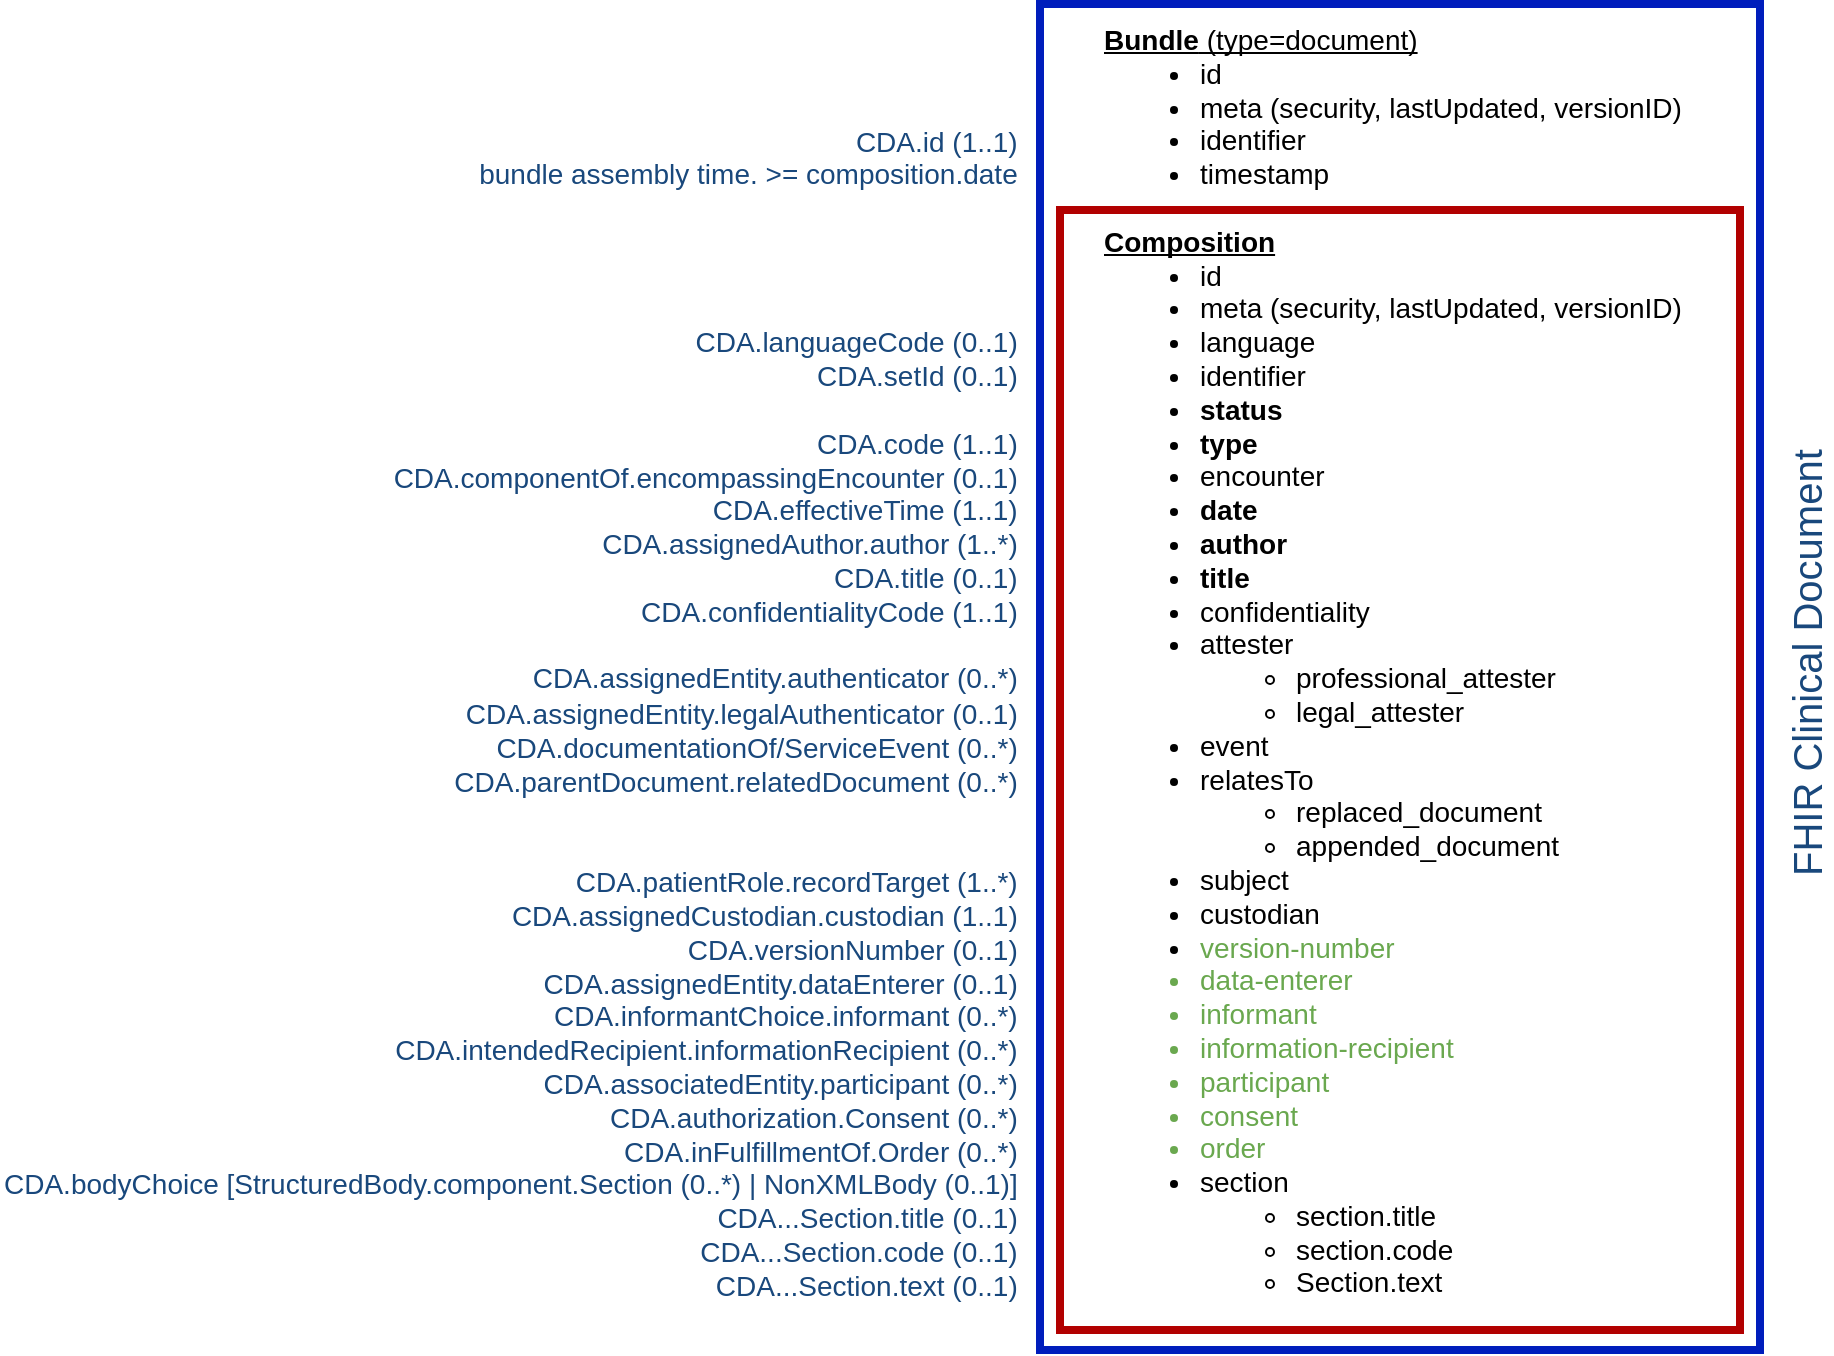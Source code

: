 <mxfile version="24.4.8" type="device" pages="3">
  <diagram name="mappingFigure" id="RJGUUOGCg1_CW01zeDxg">
    <mxGraphModel dx="1210" dy="712" grid="1" gridSize="10" guides="1" tooltips="1" connect="1" arrows="1" fold="1" page="1" pageScale="1" pageWidth="1700" pageHeight="1100" math="0" shadow="0">
      <root>
        <mxCell id="0" />
        <mxCell id="1" parent="0" />
        <mxCell id="bgnvrLKmnZTO1jpBGcNv-3" value="&lt;p style=&quot;line-height: 100%;&quot;&gt;&lt;b style=&quot;font-weight:normal;&quot; id=&quot;docs-internal-guid-0b4832f5-7fff-8997-1123-0fc188532ddd&quot;&gt;&lt;/b&gt;&lt;/p&gt;&lt;p dir=&quot;ltr&quot; style=&quot;line-height: 120%; text-align: right; margin-top: 0pt; margin-bottom: 0pt; font-size: 14px;&quot;&gt;&lt;span style=&quot;background-color: transparent; color: rgb(25, 72, 124);&quot;&gt;&lt;br&gt;&lt;/span&gt;&lt;/p&gt;&lt;p dir=&quot;ltr&quot; style=&quot;line-height: 120%; text-align: right; margin-top: 0pt; margin-bottom: 0pt; font-size: 14px;&quot;&gt;&lt;span style=&quot;background-color: transparent; color: rgb(25, 72, 124);&quot;&gt;&lt;br&gt;&lt;/span&gt;&lt;/p&gt;&lt;p dir=&quot;ltr&quot; style=&quot;line-height: 120%; text-align: right; margin-top: 0pt; margin-bottom: 0pt; font-size: 14px;&quot;&gt;&lt;span style=&quot;background-color: transparent; color: rgb(25, 72, 124);&quot;&gt;CDA.id (1..1)&lt;/span&gt;&lt;br&gt;&lt;/p&gt;&lt;p dir=&quot;ltr&quot; style=&quot;line-height: 120%; text-align: right; margin-top: 0pt; margin-bottom: 0pt; font-size: 14px;&quot;&gt;&lt;b style=&quot;font-weight:normal;&quot; id=&quot;docs-internal-guid-0b4832f5-7fff-8997-1123-0fc188532ddd&quot;&gt;&lt;span style=&quot;color: rgb(25, 72, 124); background-color: transparent; font-weight: 400; font-style: normal; font-variant: normal; text-decoration: none; vertical-align: baseline;&quot;&gt;&lt;font face=&quot;Helvetica&quot; style=&quot;font-size: 14px;&quot;&gt;&lt;font style=&quot;font-size: 14px;&quot;&gt;bundle assembly time. &amp;gt;= &lt;/font&gt;&lt;font style=&quot;font-size: 14px;&quot;&gt;composition&lt;/font&gt;&lt;font style=&quot;font-size: 14px;&quot;&gt;.date&lt;/font&gt;&lt;/font&gt;&lt;/span&gt;&lt;/b&gt;&lt;/p&gt;&lt;p dir=&quot;ltr&quot; style=&quot;line-height: 120%; text-align: right; margin-top: 0pt; margin-bottom: 0pt; font-size: 14px;&quot;&gt;&lt;font style=&quot;background-color: transparent; color: rgb(25, 72, 124);&quot;&gt;&lt;br&gt;&lt;/font&gt;&lt;/p&gt;&lt;p dir=&quot;ltr&quot; style=&quot;line-height: 120%; text-align: right; margin-top: 0pt; margin-bottom: 0pt; font-size: 14px;&quot;&gt;&lt;font style=&quot;background-color: transparent; color: rgb(25, 72, 124);&quot;&gt;&lt;br&gt;&lt;/font&gt;&lt;/p&gt;&lt;p dir=&quot;ltr&quot; style=&quot;line-height: 120%; text-align: right; margin-top: 0pt; margin-bottom: 0pt; font-size: 14px;&quot;&gt;&lt;font style=&quot;background-color: transparent; color: rgb(25, 72, 124);&quot;&gt;&lt;br&gt;&lt;/font&gt;&lt;/p&gt;&lt;p dir=&quot;ltr&quot; style=&quot;line-height: 120%; text-align: right; margin-top: 0pt; margin-bottom: 0pt; font-size: 14px;&quot;&gt;&lt;font style=&quot;background-color: transparent; color: rgb(25, 72, 124);&quot;&gt;&lt;br&gt;&lt;/font&gt;&lt;/p&gt;&lt;p dir=&quot;ltr&quot; style=&quot;line-height: 120%; text-align: right; margin-top: 0pt; margin-bottom: 0pt; font-size: 14px;&quot;&gt;&lt;font style=&quot;background-color: transparent; color: rgb(25, 72, 124);&quot;&gt;CDA.&lt;/font&gt;&lt;font style=&quot;background-color: transparent; color: rgb(25, 72, 124);&quot;&gt;languageCode (0..1&lt;/font&gt;&lt;font style=&quot;background-color: transparent; color: rgb(25, 72, 124);&quot;&gt;)&lt;/font&gt;&lt;/p&gt;&lt;b style=&quot;font-weight: normal; font-size: 14px;&quot; id=&quot;docs-internal-guid-0b4832f5-7fff-8997-1123-0fc188532ddd&quot;&gt;&lt;font style=&quot;font-size: 14px;&quot;&gt;&lt;p dir=&quot;ltr&quot; style=&quot;font-size: 14px; line-height: 120%; text-align: right; margin-top: 0pt; margin-bottom: 0pt;&quot;&gt;&lt;span style=&quot;color: rgb(25, 72, 124); background-color: transparent; font-weight: 400; font-style: normal; font-variant: normal; text-decoration: none; vertical-align: baseline;&quot;&gt;&lt;font face=&quot;Helvetica&quot;&gt;CDA.setId (0..1)&lt;/font&gt;&lt;/span&gt;&lt;/p&gt;&lt;p dir=&quot;ltr&quot; style=&quot;font-size: 14px; line-height: 120%; text-align: right; margin-top: 0pt; margin-bottom: 0pt;&quot;&gt;&lt;span style=&quot;background-color: transparent; color: rgb(25, 72, 124);&quot;&gt;&lt;br&gt;&lt;/span&gt;&lt;/p&gt;&lt;p dir=&quot;ltr&quot; style=&quot;font-size: 14px; line-height: 120%; text-align: right; margin-top: 0pt; margin-bottom: 0pt;&quot;&gt;&lt;span style=&quot;background-color: transparent; color: rgb(25, 72, 124);&quot;&gt;CDA.code (1..1)&lt;/span&gt;&lt;/p&gt;&lt;p dir=&quot;ltr&quot; style=&quot;font-size: 14px; line-height: 120%; text-align: right; margin-top: 0pt; margin-bottom: 0pt;&quot;&gt;&lt;span style=&quot;color: rgb(25, 72, 124); background-color: transparent; font-weight: 400; font-style: normal; font-variant: normal; text-decoration: none; vertical-align: baseline;&quot;&gt;CDA.componentOf.encompassingEncounter (0..1)&lt;/span&gt;&lt;/p&gt;&lt;p dir=&quot;ltr&quot; style=&quot;font-size: 14px; line-height: 120%; text-align: right; margin-top: 0pt; margin-bottom: 0pt;&quot;&gt;&lt;span style=&quot;color: rgb(25, 72, 124); background-color: transparent; font-weight: 400; font-style: normal; font-variant: normal; text-decoration: none; vertical-align: baseline;&quot;&gt;CDA.effectiveTime (1..1)&lt;/span&gt;&lt;/p&gt;&lt;p dir=&quot;ltr&quot; style=&quot;font-size: 14px; line-height: 120%; text-align: right; margin-top: 0pt; margin-bottom: 0pt;&quot;&gt;&lt;span style=&quot;color: rgb(25, 72, 124); background-color: transparent; font-weight: 400; font-style: normal; font-variant: normal; text-decoration: none; vertical-align: baseline;&quot;&gt;&lt;font face=&quot;Helvetica&quot;&gt;CDA.assignedAuthor.author (1..*)&lt;/font&gt;&lt;/span&gt;&lt;/p&gt;&lt;p dir=&quot;ltr&quot; style=&quot;font-size: 14px; line-height: 120%; text-align: right; margin-top: 0pt; margin-bottom: 0pt;&quot;&gt;&lt;span style=&quot;color: rgb(25, 72, 124); background-color: transparent; font-weight: 400; font-style: normal; font-variant: normal; text-decoration: none; vertical-align: baseline;&quot;&gt;CDA.title (0..1)&lt;/span&gt;&lt;/p&gt;&lt;p dir=&quot;ltr&quot; style=&quot;font-size: 14px; line-height: 120%; text-align: right; margin-top: 0pt; margin-bottom: 0pt;&quot;&gt;&lt;span style=&quot;color: rgb(25, 72, 124); background-color: transparent; font-weight: 400; font-style: normal; font-variant: normal; text-decoration: none; vertical-align: baseline;&quot;&gt;&lt;font face=&quot;Helvetica&quot;&gt;CDA.confidentialityCode (1..1)&lt;/font&gt;&lt;/span&gt;&lt;/p&gt;&lt;p dir=&quot;ltr&quot; style=&quot;font-size: 14px; line-height: 120%; text-align: right; margin-top: 0pt; margin-bottom: 0pt;&quot;&gt;&lt;span style=&quot;color: rgb(25, 72, 124); background-color: transparent; font-weight: 400; font-style: normal; font-variant: normal; text-decoration: none; vertical-align: baseline;&quot;&gt;&lt;span style=&quot;background-color: transparent;&quot;&gt;&lt;br&gt;&lt;/span&gt;&lt;/span&gt;&lt;/p&gt;&lt;p dir=&quot;ltr&quot; style=&quot;font-size: 14px; line-height: 120%; text-align: right; margin-top: 0pt; margin-bottom: 0pt;&quot;&gt;&lt;span style=&quot;color: rgb(25, 72, 124); background-color: transparent; font-weight: 400; font-style: normal; font-variant: normal; text-decoration: none; vertical-align: baseline;&quot;&gt;&lt;span style=&quot;background-color: transparent;&quot;&gt;CDA.assignedEntity.authenticator (0..*)&lt;/span&gt;&lt;font face=&quot;G7IsgrN7ehW2GBwuY225&quot;&gt;&lt;br&gt;&lt;/font&gt;&lt;/span&gt;&lt;/p&gt;&lt;p dir=&quot;ltr&quot; style=&quot;font-size: 14px; line-height: 120%; text-align: right; margin-top: 0pt; margin-bottom: 0pt;&quot;&gt;&lt;span style=&quot;color: rgb(25, 72, 124); background-color: transparent; font-weight: 400; font-style: normal; font-variant: normal; text-decoration: none; vertical-align: baseline;&quot;&gt;&lt;font face=&quot;Helvetica&quot;&gt;CDA.assignedEntity.legalAuthenticator (0..1)&lt;/font&gt;&lt;/span&gt;&lt;/p&gt;&lt;p dir=&quot;ltr&quot; style=&quot;font-size: 14px; line-height: 120%; text-align: right; margin-top: 0pt; margin-bottom: 0pt;&quot;&gt;&lt;span style=&quot;color: rgb(25, 72, 124); background-color: transparent; font-weight: 400; font-style: normal; font-variant: normal; text-decoration: none; vertical-align: baseline;&quot;&gt;&lt;font face=&quot;Helvetica&quot;&gt;CDA.documentationOf/ServiceEvent (0..*)&lt;/font&gt;&lt;/span&gt;&lt;span style=&quot;color: rgb(25, 72, 124); background-color: transparent; font-weight: 400; font-style: normal; font-variant: normal; text-decoration: none; vertical-align: baseline;&quot;&gt;&lt;font face=&quot;Helvetica&quot;&gt;&lt;br&gt;&lt;/font&gt;&lt;/span&gt;&lt;/p&gt;&lt;p dir=&quot;ltr&quot; style=&quot;font-size: 14px; line-height: 120%; text-align: right; margin-top: 0pt; margin-bottom: 0pt;&quot;&gt;&lt;span style=&quot;color: rgb(25, 72, 124); background-color: transparent; font-weight: 400; font-style: normal; font-variant: normal; text-decoration: none; vertical-align: baseline;&quot;&gt;&lt;font face=&quot;Helvetica&quot;&gt;CDA.parentDocument.relatedDocument (0..*)&lt;/font&gt;&lt;/span&gt;&lt;/p&gt;&lt;p dir=&quot;ltr&quot; style=&quot;font-size: 14px; line-height: 120%; text-align: right; margin-top: 0pt; margin-bottom: 0pt;&quot;&gt;&lt;span style=&quot;background-color: transparent; color: rgb(25, 72, 124);&quot;&gt;&lt;br&gt;&lt;/span&gt;&lt;/p&gt;&lt;p dir=&quot;ltr&quot; style=&quot;font-size: 14px; line-height: 120%; text-align: right; margin-top: 0pt; margin-bottom: 0pt;&quot;&gt;&lt;br&gt;&lt;/p&gt;&lt;p dir=&quot;ltr&quot; style=&quot;font-size: 14px; line-height: 120%; text-align: right; margin-top: 0pt; margin-bottom: 0pt;&quot;&gt;&lt;span style=&quot;background-color: transparent; color: rgb(25, 72, 124);&quot;&gt;CDA.patientRole.recordTarget (1..*)&lt;/span&gt;&lt;/p&gt;&lt;p dir=&quot;ltr&quot; style=&quot;font-size: 14px; line-height: 120%; text-align: right; margin-top: 0pt; margin-bottom: 0pt;&quot;&gt;&lt;span style=&quot;color: rgb(25, 72, 124); background-color: transparent; font-weight: 400; font-style: normal; font-variant: normal; text-decoration: none; vertical-align: baseline;&quot;&gt;&lt;font face=&quot;Helvetica&quot;&gt;CDA.assignedCustodian.custodian (1..1)&lt;/font&gt;&lt;/span&gt;&lt;/p&gt;&lt;p dir=&quot;ltr&quot; style=&quot;font-size: 14px; line-height: 120%; text-align: right; margin-top: 0pt; margin-bottom: 0pt;&quot;&gt;&lt;span style=&quot;color: rgb(25, 72, 124); background-color: transparent; font-weight: 400; font-style: normal; font-variant: normal; text-decoration: none; vertical-align: baseline;&quot;&gt;&lt;font face=&quot;Helvetica&quot;&gt;CDA.versionNumber (0..1)&lt;/font&gt;&lt;/span&gt;&lt;/p&gt;&lt;p dir=&quot;ltr&quot; style=&quot;font-size: 14px; line-height: 120%; text-align: right; margin-top: 0pt; margin-bottom: 0pt;&quot;&gt;&lt;span style=&quot;color: rgb(25, 72, 124); background-color: transparent; font-weight: 400; font-style: normal; font-variant: normal; text-decoration: none; vertical-align: baseline;&quot;&gt;&lt;font face=&quot;Helvetica&quot;&gt;CDA.assignedEntity.dataEnterer (0..1)&lt;/font&gt;&lt;/span&gt;&lt;/p&gt;&lt;p dir=&quot;ltr&quot; style=&quot;font-size: 14px; line-height: 120%; text-align: right; margin-top: 0pt; margin-bottom: 0pt;&quot;&gt;&lt;span style=&quot;color: rgb(25, 72, 124); background-color: transparent; font-weight: 400; font-style: normal; font-variant: normal; text-decoration: none; vertical-align: baseline;&quot;&gt;&lt;font face=&quot;Helvetica&quot;&gt;CDA.informantChoice.informant (0..*)&lt;/font&gt;&lt;/span&gt;&lt;/p&gt;&lt;p dir=&quot;ltr&quot; style=&quot;font-size: 14px; line-height: 120%; text-align: right; margin-top: 0pt; margin-bottom: 0pt;&quot;&gt;&lt;span style=&quot;color: rgb(25, 72, 124); background-color: transparent; font-weight: 400; font-style: normal; font-variant: normal; text-decoration: none; vertical-align: baseline;&quot;&gt;&lt;font face=&quot;Helvetica&quot;&gt;CDA.intendedRecipient.informationRecipient (0..*)&lt;/font&gt;&lt;/span&gt;&lt;/p&gt;&lt;p dir=&quot;ltr&quot; style=&quot;font-size: 14px; line-height: 120%; text-align: right; margin-top: 0pt; margin-bottom: 0pt;&quot;&gt;&lt;span style=&quot;color: rgb(25, 72, 124); background-color: transparent; font-weight: 400; font-style: normal; font-variant: normal; text-decoration: none; vertical-align: baseline;&quot;&gt;&lt;font face=&quot;Helvetica&quot;&gt;CDA&lt;/font&gt;.&lt;font face=&quot;Helvetica&quot;&gt;associatedEntity&lt;/font&gt;.participant (0..*)&lt;/span&gt;&lt;/p&gt;&lt;p dir=&quot;ltr&quot; style=&quot;font-size: 14px; line-height: 120%; text-align: right; margin-top: 0pt; margin-bottom: 0pt;&quot;&gt;&lt;span style=&quot;color: rgb(25, 72, 124); background-color: transparent; font-weight: 400; font-style: normal; font-variant: normal; text-decoration: none; vertical-align: baseline;&quot;&gt;CDA.authorization.Consent (0..*)&lt;/span&gt;&lt;/p&gt;&lt;p dir=&quot;ltr&quot; style=&quot;font-size: 14px; line-height: 120%; text-align: right; margin-top: 0pt; margin-bottom: 0pt;&quot;&gt;&lt;span style=&quot;color: rgb(25, 72, 124); background-color: transparent; font-weight: 400; font-style: normal; font-variant: normal; text-decoration: none; vertical-align: baseline;&quot;&gt;&lt;font face=&quot;Helvetica&quot;&gt;CDA.inFulfillmentOf.Order (0..*)&lt;/font&gt;&lt;/span&gt;&lt;/p&gt;&lt;p dir=&quot;ltr&quot; style=&quot;font-size: 14px; line-height: 120%; text-align: right; margin-top: 0pt; margin-bottom: 0pt;&quot;&gt;&lt;span style=&quot;color: rgb(25, 72, 124); background-color: transparent; font-weight: 400; font-style: normal; font-variant: normal; text-decoration: none; vertical-align: baseline;&quot;&gt;&lt;font face=&quot;Helvetica&quot;&gt;CDA.bodyChoice [StructuredBody.component.Section (0..*) |&amp;nbsp;&lt;/font&gt;&lt;/span&gt;&lt;span style=&quot;background-color: transparent; color: rgb(25, 72, 124);&quot;&gt;NonXMLBody (0..1)]&lt;/span&gt;&lt;/p&gt;&lt;p dir=&quot;ltr&quot; style=&quot;font-size: 14px; line-height: 120%; text-align: right; margin-top: 0pt; margin-bottom: 0pt;&quot;&gt;&lt;span style=&quot;color: rgb(25, 72, 124); background-color: transparent; font-weight: 400; font-style: normal; font-variant: normal; text-decoration: none; vertical-align: baseline;&quot;&gt;&lt;font face=&quot;Helvetica&quot;&gt;CDA...Section.title (0..1)&lt;/font&gt;&lt;/span&gt;&lt;/p&gt;&lt;p dir=&quot;ltr&quot; style=&quot;font-size: 14px; line-height: 120%; text-align: right; margin-top: 0pt; margin-bottom: 0pt;&quot;&gt;&lt;span style=&quot;color: rgb(25, 72, 124); background-color: transparent; font-weight: 400; font-style: normal; font-variant: normal; text-decoration: none; vertical-align: baseline;&quot;&gt;&lt;font face=&quot;Helvetica&quot;&gt;CDA...Section.code (0..1)&lt;/font&gt;&lt;/span&gt;&lt;/p&gt;&lt;p dir=&quot;ltr&quot; style=&quot;font-size: 14px; line-height: 120%; text-align: right; margin-top: 0pt; margin-bottom: 0pt;&quot;&gt;&lt;span style=&quot;color: rgb(25, 72, 124); background-color: transparent; font-weight: 400; font-style: normal; font-variant: normal; text-decoration: none; vertical-align: baseline;&quot;&gt;&lt;font face=&quot;Helvetica&quot;&gt;CDA...Section.text (0..1)&lt;/font&gt;&lt;/span&gt;&lt;/p&gt;&lt;/font&gt;&lt;/b&gt;&lt;p&gt;&lt;/p&gt;" style="text;whiteSpace=wrap;html=1;" parent="1" vertex="1">
          <mxGeometry x="240" y="275" width="514" height="663" as="geometry" />
        </mxCell>
        <mxCell id="bgnvrLKmnZTO1jpBGcNv-4" value="&lt;b style=&quot;font-weight: normal; font-size: 20px;&quot; id=&quot;docs-internal-guid-fc3fad12-7fff-ddbc-ae6c-00addda182f8&quot;&gt;&lt;p dir=&quot;ltr&quot; style=&quot;line-height: 1.2; margin-top: 0pt; margin-bottom: 0pt;&quot;&gt;&lt;span style=&quot;font-family: Arial, sans-serif; color: rgb(25, 72, 124); background-color: transparent; font-weight: 400; font-style: normal; font-variant: normal; text-decoration: none; vertical-align: baseline;&quot;&gt;&lt;font style=&quot;font-size: 20px;&quot;&gt;FHIR Clinical Document&lt;/font&gt;&lt;/span&gt;&lt;/p&gt;&lt;/b&gt;" style="text;whiteSpace=wrap;html=1;rotation=-90;" parent="1" vertex="1">
          <mxGeometry x="1020" y="570" width="240" height="30" as="geometry" />
        </mxCell>
        <mxCell id="bgnvrLKmnZTO1jpBGcNv-7" value="&lt;b style=&quot;font-weight: normal; font-size: 14px;&quot; id=&quot;docs-internal-guid-992e8ade-7fff-1508-77d5-8346d76d3da1&quot;&gt;&lt;font style=&quot;font-size: 14px;&quot; face=&quot;Helvetica&quot;&gt;&lt;p dir=&quot;ltr&quot; style=&quot;line-height: 120%; margin-top: 0pt; margin-bottom: 0pt;&quot;&gt;&lt;span style=&quot;color: rgb(0, 0, 0); background-color: transparent; font-weight: 700; font-style: normal; font-variant: normal; text-decoration: underline; text-decoration-skip-ink: none; vertical-align: baseline;&quot;&gt;Bundle&lt;/span&gt;&lt;span style=&quot;color: rgb(0, 0, 0); background-color: transparent; font-weight: 400; font-style: normal; font-variant: normal; text-decoration: underline; text-decoration-skip-ink: none; vertical-align: baseline;&quot;&gt; (type=document)&lt;/span&gt;&lt;/p&gt;&lt;ul style=&quot;margin-top: 0px; margin-bottom: 0px; padding-inline-start: 48px; line-height: 120%;&quot;&gt;&lt;li dir=&quot;ltr&quot; style=&quot;list-style-type: disc; color: rgb(0, 0, 0); background-color: transparent; font-weight: 400; font-style: normal; font-variant: normal; text-decoration: none; vertical-align: baseline;&quot; aria-level=&quot;1&quot;&gt;&lt;p dir=&quot;ltr&quot; style=&quot;line-height: 120%; margin-top: 0pt; margin-bottom: 0pt;&quot; role=&quot;presentation&quot;&gt;&lt;span style=&quot;color: rgb(0, 0, 0); background-color: transparent; font-weight: 400; font-style: normal; font-variant: normal; text-decoration: none; vertical-align: baseline;&quot;&gt;id&lt;/span&gt;&lt;/p&gt;&lt;/li&gt;&lt;li dir=&quot;ltr&quot; style=&quot;list-style-type: disc; color: rgb(0, 0, 0); background-color: transparent; font-weight: 400; font-style: normal; font-variant: normal; text-decoration: none; vertical-align: baseline;&quot; aria-level=&quot;1&quot;&gt;&lt;p dir=&quot;ltr&quot; style=&quot;line-height: 120%; margin-top: 0pt; margin-bottom: 0pt;&quot; role=&quot;presentation&quot;&gt;&lt;span style=&quot;color: rgb(0, 0, 0); background-color: transparent; font-weight: 400; font-style: normal; font-variant: normal; text-decoration: none; vertical-align: baseline;&quot;&gt;meta (security, lastUpdated, versionID)&lt;/span&gt;&lt;/p&gt;&lt;/li&gt;&lt;li dir=&quot;ltr&quot; style=&quot;list-style-type: disc; color: rgb(0, 0, 0); background-color: transparent; font-weight: 400; font-style: normal; font-variant: normal; text-decoration: none; vertical-align: baseline;&quot; aria-level=&quot;1&quot;&gt;&lt;p dir=&quot;ltr&quot; style=&quot;line-height: 120%; margin-top: 0pt; margin-bottom: 0pt;&quot; role=&quot;presentation&quot;&gt;&lt;span style=&quot;color: rgb(0, 0, 0); background-color: transparent; font-weight: 400; font-style: normal; font-variant: normal; text-decoration: none; vertical-align: baseline;&quot;&gt;identifier&lt;/span&gt;&lt;/p&gt;&lt;/li&gt;&lt;li dir=&quot;ltr&quot; style=&quot;list-style-type: disc; color: rgb(0, 0, 0); background-color: transparent; font-weight: 400; font-style: normal; font-variant: normal; text-decoration: none; vertical-align: baseline;&quot; aria-level=&quot;1&quot;&gt;&lt;p dir=&quot;ltr&quot; style=&quot;line-height: 120%; margin-top: 0pt; margin-bottom: 0pt;&quot; role=&quot;presentation&quot;&gt;&lt;span style=&quot;color: rgb(0, 0, 0); background-color: transparent; font-weight: 400; font-style: normal; font-variant: normal; text-decoration: none; vertical-align: baseline;&quot;&gt;timestamp&lt;/span&gt;&lt;/p&gt;&lt;/li&gt;&lt;/ul&gt;&lt;br&gt;&lt;p dir=&quot;ltr&quot; style=&quot;line-height: 120%; margin-top: 0pt; margin-bottom: 0pt;&quot;&gt;&lt;span style=&quot;color: rgb(0, 0, 0); background-color: transparent; font-weight: 700; font-style: normal; font-variant: normal; text-decoration: underline; text-decoration-skip-ink: none; vertical-align: baseline;&quot;&gt;Composition&lt;/span&gt;&lt;/p&gt;&lt;ul style=&quot;margin-top: 0px; margin-bottom: 0px; padding-inline-start: 48px; line-height: 120%;&quot;&gt;&lt;li dir=&quot;ltr&quot; style=&quot;list-style-type: disc; color: rgb(0, 0, 0); background-color: transparent; font-weight: 400; font-style: normal; font-variant: normal; text-decoration: none; vertical-align: baseline;&quot; aria-level=&quot;1&quot;&gt;&lt;p dir=&quot;ltr&quot; style=&quot;line-height: 120%; margin-top: 0pt; margin-bottom: 0pt;&quot; role=&quot;presentation&quot;&gt;&lt;span style=&quot;color: rgb(0, 0, 0); background-color: transparent; font-weight: 400; font-style: normal; font-variant: normal; text-decoration: none; vertical-align: baseline;&quot;&gt;id&lt;/span&gt;&lt;/p&gt;&lt;/li&gt;&lt;li dir=&quot;ltr&quot; style=&quot;list-style-type: disc; color: rgb(0, 0, 0); background-color: transparent; font-weight: 400; font-style: normal; font-variant: normal; text-decoration: none; vertical-align: baseline;&quot; aria-level=&quot;1&quot;&gt;&lt;p dir=&quot;ltr&quot; style=&quot;line-height: 120%; margin-top: 0pt; margin-bottom: 0pt;&quot; role=&quot;presentation&quot;&gt;&lt;span style=&quot;color: rgb(0, 0, 0); background-color: transparent; font-weight: 400; font-style: normal; font-variant: normal; text-decoration: none; vertical-align: baseline;&quot;&gt;meta (security, lastUpdated, versionID)&lt;/span&gt;&lt;/p&gt;&lt;/li&gt;&lt;li dir=&quot;ltr&quot; style=&quot;list-style-type: disc; color: rgb(0, 0, 0); background-color: transparent; font-weight: 400; font-style: normal; font-variant: normal; text-decoration: none; vertical-align: baseline;&quot; aria-level=&quot;1&quot;&gt;&lt;p dir=&quot;ltr&quot; style=&quot;line-height: 120%; margin-top: 0pt; margin-bottom: 0pt;&quot; role=&quot;presentation&quot;&gt;&lt;span style=&quot;color: rgb(0, 0, 0); background-color: transparent; font-weight: 400; font-style: normal; font-variant: normal; text-decoration: none; vertical-align: baseline;&quot;&gt;language&lt;/span&gt;&lt;/p&gt;&lt;/li&gt;&lt;li dir=&quot;ltr&quot; style=&quot;list-style-type: disc; color: rgb(0, 0, 0); background-color: transparent; font-weight: 400; font-style: normal; font-variant: normal; text-decoration: none; vertical-align: baseline;&quot; aria-level=&quot;1&quot;&gt;&lt;p dir=&quot;ltr&quot; style=&quot;line-height: 120%; margin-top: 0pt; margin-bottom: 0pt;&quot; role=&quot;presentation&quot;&gt;&lt;span style=&quot;color: rgb(0, 0, 0); background-color: transparent; font-weight: 400; font-style: normal; font-variant: normal; text-decoration: none; vertical-align: baseline;&quot;&gt;identifier&lt;/span&gt;&lt;/p&gt;&lt;/li&gt;&lt;li dir=&quot;ltr&quot; style=&quot;list-style-type: disc; color: rgb(0, 0, 0); background-color: transparent; font-weight: 700; font-style: normal; font-variant: normal; text-decoration: none; vertical-align: baseline;&quot; aria-level=&quot;1&quot;&gt;&lt;p dir=&quot;ltr&quot; style=&quot;line-height: 120%; margin-top: 0pt; margin-bottom: 0pt;&quot; role=&quot;presentation&quot;&gt;&lt;span style=&quot;color: rgb(0, 0, 0); background-color: transparent; font-weight: 700; font-style: normal; font-variant: normal; text-decoration: none; vertical-align: baseline;&quot;&gt;status&lt;/span&gt;&lt;/p&gt;&lt;/li&gt;&lt;li dir=&quot;ltr&quot; style=&quot;list-style-type: disc; color: rgb(0, 0, 0); background-color: transparent; font-weight: 700; font-style: normal; font-variant: normal; text-decoration: none; vertical-align: baseline;&quot; aria-level=&quot;1&quot;&gt;&lt;p dir=&quot;ltr&quot; style=&quot;line-height: 120%; margin-top: 0pt; margin-bottom: 0pt;&quot; role=&quot;presentation&quot;&gt;&lt;span style=&quot;color: rgb(0, 0, 0); background-color: transparent; font-weight: 700; font-style: normal; font-variant: normal; text-decoration: none; vertical-align: baseline;&quot;&gt;type&lt;/span&gt;&lt;/p&gt;&lt;/li&gt;&lt;li dir=&quot;ltr&quot; style=&quot;list-style-type: disc; color: rgb(0, 0, 0); background-color: transparent; font-weight: 400; font-style: normal; font-variant: normal; text-decoration: none; vertical-align: baseline;&quot; aria-level=&quot;1&quot;&gt;&lt;p dir=&quot;ltr&quot; style=&quot;line-height: 120%; margin-top: 0pt; margin-bottom: 0pt;&quot; role=&quot;presentation&quot;&gt;&lt;span style=&quot;color: rgb(0, 0, 0); background-color: transparent; font-weight: 400; font-style: normal; font-variant: normal; text-decoration: none; vertical-align: baseline;&quot;&gt;encounter&lt;/span&gt;&lt;/p&gt;&lt;/li&gt;&lt;li dir=&quot;ltr&quot; style=&quot;list-style-type: disc; color: rgb(0, 0, 0); background-color: transparent; font-weight: 700; font-style: normal; font-variant: normal; text-decoration: none; vertical-align: baseline;&quot; aria-level=&quot;1&quot;&gt;&lt;p dir=&quot;ltr&quot; style=&quot;line-height: 120%; margin-top: 0pt; margin-bottom: 0pt;&quot; role=&quot;presentation&quot;&gt;&lt;span style=&quot;color: rgb(0, 0, 0); background-color: transparent; font-weight: 700; font-style: normal; font-variant: normal; text-decoration: none; vertical-align: baseline;&quot;&gt;date&lt;/span&gt;&lt;/p&gt;&lt;/li&gt;&lt;li dir=&quot;ltr&quot; style=&quot;list-style-type: disc; color: rgb(0, 0, 0); background-color: transparent; font-weight: 700; font-style: normal; font-variant: normal; text-decoration: none; vertical-align: baseline;&quot; aria-level=&quot;1&quot;&gt;&lt;p dir=&quot;ltr&quot; style=&quot;line-height: 120%; margin-top: 0pt; margin-bottom: 0pt;&quot; role=&quot;presentation&quot;&gt;&lt;span style=&quot;color: rgb(0, 0, 0); background-color: transparent; font-weight: 700; font-style: normal; font-variant: normal; text-decoration: none; vertical-align: baseline;&quot;&gt;author&lt;/span&gt;&lt;/p&gt;&lt;/li&gt;&lt;li dir=&quot;ltr&quot; style=&quot;list-style-type: disc; color: rgb(0, 0, 0); background-color: transparent; font-weight: 700; font-style: normal; font-variant: normal; text-decoration: none; vertical-align: baseline;&quot; aria-level=&quot;1&quot;&gt;&lt;p dir=&quot;ltr&quot; style=&quot;line-height: 120%; margin-top: 0pt; margin-bottom: 0pt;&quot; role=&quot;presentation&quot;&gt;&lt;span style=&quot;color: rgb(0, 0, 0); background-color: transparent; font-weight: 700; font-style: normal; font-variant: normal; text-decoration: none; vertical-align: baseline;&quot;&gt;title&lt;/span&gt;&lt;/p&gt;&lt;/li&gt;&lt;li dir=&quot;ltr&quot; style=&quot;list-style-type: disc; color: rgb(0, 0, 0); background-color: transparent; font-weight: 400; font-style: normal; font-variant: normal; text-decoration: none; vertical-align: baseline;&quot; aria-level=&quot;1&quot;&gt;&lt;p dir=&quot;ltr&quot; style=&quot;line-height: 120%; margin-top: 0pt; margin-bottom: 0pt;&quot; role=&quot;presentation&quot;&gt;&lt;span style=&quot;color: rgb(0, 0, 0); background-color: transparent; font-weight: 400; font-style: normal; font-variant: normal; text-decoration: none; vertical-align: baseline;&quot;&gt;confidentiality&lt;/span&gt;&lt;/p&gt;&lt;/li&gt;&lt;li dir=&quot;ltr&quot; style=&quot;list-style-type: disc; color: rgb(0, 0, 0); background-color: transparent; font-weight: 400; font-style: normal; font-variant: normal; text-decoration: none; vertical-align: baseline;&quot; aria-level=&quot;1&quot;&gt;&lt;p dir=&quot;ltr&quot; style=&quot;line-height: 120%; margin-top: 0pt; margin-bottom: 0pt;&quot; role=&quot;presentation&quot;&gt;&lt;span style=&quot;color: rgb(0, 0, 0); background-color: transparent; font-weight: 400; font-style: normal; font-variant: normal; text-decoration: none; vertical-align: baseline;&quot;&gt;attester&lt;/span&gt;&lt;/p&gt;&lt;/li&gt;&lt;ul style=&quot;margin-top: 0px; margin-bottom: 0px; padding-inline-start: 48px; line-height: 120%;&quot;&gt;&lt;li dir=&quot;ltr&quot; style=&quot;list-style-type: circle; color: rgb(0, 0, 0); background-color: transparent; font-weight: 400; font-style: normal; font-variant: normal; text-decoration: none; vertical-align: baseline;&quot; aria-level=&quot;2&quot;&gt;&lt;p dir=&quot;ltr&quot; style=&quot;line-height: 120%; margin-top: 0pt; margin-bottom: 0pt;&quot; role=&quot;presentation&quot;&gt;&lt;span style=&quot;color: rgb(0, 0, 0); background-color: transparent; font-weight: 400; font-style: normal; font-variant: normal; text-decoration: none; vertical-align: baseline;&quot;&gt;professional_attester&lt;/span&gt;&lt;/p&gt;&lt;/li&gt;&lt;li dir=&quot;ltr&quot; style=&quot;list-style-type: circle; color: rgb(0, 0, 0); background-color: transparent; font-weight: 400; font-style: normal; font-variant: normal; text-decoration: none; vertical-align: baseline;&quot; aria-level=&quot;2&quot;&gt;&lt;p dir=&quot;ltr&quot; style=&quot;line-height: 120%; margin-top: 0pt; margin-bottom: 0pt;&quot; role=&quot;presentation&quot;&gt;&lt;span style=&quot;color: rgb(0, 0, 0); background-color: transparent; font-weight: 400; font-style: normal; font-variant: normal; text-decoration: none; vertical-align: baseline;&quot;&gt;legal_attester&lt;/span&gt;&lt;/p&gt;&lt;/li&gt;&lt;/ul&gt;&lt;li dir=&quot;ltr&quot; style=&quot;list-style-type: disc; color: rgb(0, 0, 0); background-color: transparent; font-weight: 400; font-style: normal; font-variant: normal; text-decoration: none; vertical-align: baseline;&quot; aria-level=&quot;1&quot;&gt;&lt;p dir=&quot;ltr&quot; style=&quot;line-height: 120%; margin-top: 0pt; margin-bottom: 0pt;&quot; role=&quot;presentation&quot;&gt;&lt;span style=&quot;color: rgb(0, 0, 0); background-color: transparent; font-weight: 400; font-style: normal; font-variant: normal; text-decoration: none; vertical-align: baseline;&quot;&gt;event&lt;/span&gt;&lt;/p&gt;&lt;/li&gt;&lt;li dir=&quot;ltr&quot; style=&quot;list-style-type: disc; color: rgb(0, 0, 0); background-color: transparent; font-weight: 400; font-style: normal; font-variant: normal; text-decoration: none; vertical-align: baseline;&quot; aria-level=&quot;1&quot;&gt;&lt;p dir=&quot;ltr&quot; style=&quot;line-height: 120%; margin-top: 0pt; margin-bottom: 0pt;&quot; role=&quot;presentation&quot;&gt;&lt;span style=&quot;color: rgb(0, 0, 0); background-color: transparent; font-weight: 400; font-style: normal; font-variant: normal; text-decoration: none; vertical-align: baseline;&quot;&gt;relatesTo&lt;/span&gt;&lt;/p&gt;&lt;/li&gt;&lt;ul style=&quot;margin-top: 0px; margin-bottom: 0px; padding-inline-start: 48px; line-height: 120%;&quot;&gt;&lt;li dir=&quot;ltr&quot; style=&quot;list-style-type: circle; color: rgb(0, 0, 0); background-color: transparent; font-weight: 400; font-style: normal; font-variant: normal; text-decoration: none; vertical-align: baseline;&quot; aria-level=&quot;2&quot;&gt;&lt;p dir=&quot;ltr&quot; style=&quot;line-height: 120%; margin-top: 0pt; margin-bottom: 0pt;&quot; role=&quot;presentation&quot;&gt;&lt;span style=&quot;color: rgb(0, 0, 0); background-color: transparent; font-weight: 400; font-style: normal; font-variant: normal; text-decoration: none; vertical-align: baseline;&quot;&gt;replaced_document&lt;/span&gt;&lt;/p&gt;&lt;/li&gt;&lt;li dir=&quot;ltr&quot; style=&quot;list-style-type: circle; color: rgb(0, 0, 0); background-color: transparent; font-weight: 400; font-style: normal; font-variant: normal; text-decoration: none; vertical-align: baseline;&quot; aria-level=&quot;2&quot;&gt;&lt;p dir=&quot;ltr&quot; style=&quot;line-height: 120%; margin-top: 0pt; margin-bottom: 0pt;&quot; role=&quot;presentation&quot;&gt;&lt;span style=&quot;background-color: transparent;&quot;&gt;appended_document&lt;/span&gt;&lt;/p&gt;&lt;/li&gt;&lt;/ul&gt;&lt;li dir=&quot;ltr&quot; style=&quot;list-style-type: disc; color: rgb(0, 0, 0); background-color: transparent; font-weight: 400; font-style: normal; font-variant: normal; text-decoration: none; vertical-align: baseline;&quot; aria-level=&quot;1&quot;&gt;&lt;p dir=&quot;ltr&quot; style=&quot;line-height: 120%; margin-top: 0pt; margin-bottom: 0pt;&quot; role=&quot;presentation&quot;&gt;&lt;span style=&quot;color: rgb(0, 0, 0); background-color: transparent; font-weight: 400; font-style: normal; font-variant: normal; text-decoration: none; vertical-align: baseline;&quot;&gt;subject&lt;/span&gt;&lt;/p&gt;&lt;/li&gt;&lt;li dir=&quot;ltr&quot; style=&quot;list-style-type: disc; color: rgb(0, 0, 0); background-color: transparent; font-weight: 400; font-style: normal; font-variant: normal; text-decoration: none; vertical-align: baseline;&quot; aria-level=&quot;1&quot;&gt;&lt;p dir=&quot;ltr&quot; style=&quot;line-height: 120%; margin-top: 0pt; margin-bottom: 0pt;&quot; role=&quot;presentation&quot;&gt;&lt;span style=&quot;color: rgb(0, 0, 0); background-color: transparent; font-weight: 400; font-style: normal; font-variant: normal; text-decoration: none; vertical-align: baseline;&quot;&gt;custodian&lt;/span&gt;&lt;/p&gt;&lt;/li&gt;&lt;li dir=&quot;ltr&quot; style=&quot;list-style-type: disc; color: rgb(0, 0, 0); background-color: transparent; font-weight: 400; font-style: normal; font-variant: normal; text-decoration: none; vertical-align: baseline;&quot; aria-level=&quot;1&quot;&gt;&lt;p dir=&quot;ltr&quot; style=&quot;line-height: 120%; margin-top: 0pt; margin-bottom: 0pt;&quot; role=&quot;presentation&quot;&gt;&lt;span style=&quot;color: rgb(106, 168, 79); background-color: transparent; font-weight: 400; font-style: normal; font-variant: normal; text-decoration: none; vertical-align: baseline;&quot;&gt;version-number&lt;/span&gt;&lt;/p&gt;&lt;/li&gt;&lt;li dir=&quot;ltr&quot; style=&quot;list-style-type: disc; color: rgb(106, 168, 79); background-color: transparent; font-weight: 400; font-style: normal; font-variant: normal; text-decoration: none; vertical-align: baseline;&quot; aria-level=&quot;1&quot;&gt;&lt;p dir=&quot;ltr&quot; style=&quot;line-height: 120%; margin-top: 0pt; margin-bottom: 0pt;&quot; role=&quot;presentation&quot;&gt;&lt;span style=&quot;color: rgb(106, 168, 79); background-color: transparent; font-weight: 400; font-style: normal; font-variant: normal; text-decoration: none; vertical-align: baseline;&quot;&gt;data-enterer&lt;/span&gt;&lt;/p&gt;&lt;/li&gt;&lt;li dir=&quot;ltr&quot; style=&quot;list-style-type: disc; color: rgb(106, 168, 79); background-color: transparent; font-weight: 400; font-style: normal; font-variant: normal; text-decoration: none; vertical-align: baseline;&quot; aria-level=&quot;1&quot;&gt;&lt;p dir=&quot;ltr&quot; style=&quot;line-height: 120%; margin-top: 0pt; margin-bottom: 0pt;&quot; role=&quot;presentation&quot;&gt;&lt;span style=&quot;color: rgb(106, 168, 79); background-color: transparent; font-weight: 400; font-style: normal; font-variant: normal; text-decoration: none; vertical-align: baseline;&quot;&gt;informant&lt;/span&gt;&lt;/p&gt;&lt;/li&gt;&lt;li dir=&quot;ltr&quot; style=&quot;list-style-type: disc; color: rgb(106, 168, 79); background-color: transparent; font-weight: 400; font-style: normal; font-variant: normal; text-decoration: none; vertical-align: baseline;&quot; aria-level=&quot;1&quot;&gt;&lt;p dir=&quot;ltr&quot; style=&quot;line-height: 120%; margin-top: 0pt; margin-bottom: 0pt;&quot; role=&quot;presentation&quot;&gt;&lt;span style=&quot;color: rgb(106, 168, 79); background-color: transparent; font-weight: 400; font-style: normal; font-variant: normal; text-decoration: none; vertical-align: baseline;&quot;&gt;information-recipient&lt;/span&gt;&lt;/p&gt;&lt;/li&gt;&lt;li dir=&quot;ltr&quot; style=&quot;list-style-type: disc; color: rgb(106, 168, 79); background-color: transparent; font-weight: 400; font-style: normal; font-variant: normal; text-decoration: none; vertical-align: baseline;&quot; aria-level=&quot;1&quot;&gt;&lt;p dir=&quot;ltr&quot; style=&quot;line-height: 120%; margin-top: 0pt; margin-bottom: 0pt;&quot; role=&quot;presentation&quot;&gt;&lt;span style=&quot;color: rgb(106, 168, 79); background-color: transparent; font-weight: 400; font-style: normal; font-variant: normal; text-decoration: none; vertical-align: baseline;&quot;&gt;participant&lt;/span&gt;&lt;/p&gt;&lt;/li&gt;&lt;li dir=&quot;ltr&quot; style=&quot;list-style-type: disc; color: rgb(106, 168, 79); background-color: transparent; font-weight: 400; font-style: normal; font-variant: normal; text-decoration: none; vertical-align: baseline;&quot; aria-level=&quot;1&quot;&gt;&lt;p dir=&quot;ltr&quot; style=&quot;line-height: 120%; margin-top: 0pt; margin-bottom: 0pt;&quot; role=&quot;presentation&quot;&gt;&lt;span style=&quot;color: rgb(106, 168, 79); background-color: transparent; font-weight: 400; font-style: normal; font-variant: normal; text-decoration: none; vertical-align: baseline;&quot;&gt;consent&lt;/span&gt;&lt;/p&gt;&lt;/li&gt;&lt;li dir=&quot;ltr&quot; style=&quot;list-style-type: disc; color: rgb(106, 168, 79); background-color: transparent; font-weight: 400; font-style: normal; font-variant: normal; text-decoration: none; vertical-align: baseline;&quot; aria-level=&quot;1&quot;&gt;&lt;p dir=&quot;ltr&quot; style=&quot;line-height: 120%; margin-top: 0pt; margin-bottom: 0pt;&quot; role=&quot;presentation&quot;&gt;&lt;span style=&quot;color: rgb(106, 168, 79); background-color: transparent; font-weight: 400; font-style: normal; font-variant: normal; text-decoration: none; vertical-align: baseline;&quot;&gt;order&lt;/span&gt;&lt;/p&gt;&lt;/li&gt;&lt;li dir=&quot;ltr&quot; style=&quot;list-style-type: disc; color: rgb(0, 0, 0); background-color: transparent; font-weight: 400; font-style: normal; font-variant: normal; text-decoration: none; vertical-align: baseline;&quot; aria-level=&quot;1&quot;&gt;&lt;p dir=&quot;ltr&quot; style=&quot;line-height: 120%; margin-top: 0pt; margin-bottom: 0pt;&quot; role=&quot;presentation&quot;&gt;&lt;span style=&quot;color: rgb(0, 0, 0); background-color: transparent; font-weight: 400; font-style: normal; font-variant: normal; text-decoration: none; vertical-align: baseline;&quot;&gt;section&lt;/span&gt;&lt;/p&gt;&lt;/li&gt;&lt;ul style=&quot;margin-top: 0px; margin-bottom: 0px; padding-inline-start: 48px; line-height: 120%;&quot;&gt;&lt;li dir=&quot;ltr&quot; style=&quot;list-style-type: circle; color: rgb(0, 0, 0); background-color: transparent; font-weight: 400; font-style: normal; font-variant: normal; text-decoration: none; vertical-align: baseline;&quot; aria-level=&quot;2&quot;&gt;&lt;p dir=&quot;ltr&quot; style=&quot;line-height: 120%; margin-top: 0pt; margin-bottom: 0pt;&quot; role=&quot;presentation&quot;&gt;&lt;span style=&quot;color: rgb(0, 0, 0); background-color: transparent; font-weight: 400; font-style: normal; font-variant: normal; text-decoration: none; vertical-align: baseline;&quot;&gt;section.title&lt;/span&gt;&lt;/p&gt;&lt;/li&gt;&lt;li dir=&quot;ltr&quot; style=&quot;list-style-type: circle; color: rgb(0, 0, 0); background-color: transparent; font-weight: 400; font-style: normal; font-variant: normal; text-decoration: none; vertical-align: baseline;&quot; aria-level=&quot;2&quot;&gt;&lt;p dir=&quot;ltr&quot; style=&quot;line-height: 120%; margin-top: 0pt; margin-bottom: 0pt;&quot; role=&quot;presentation&quot;&gt;&lt;span style=&quot;color: rgb(0, 0, 0); background-color: transparent; font-weight: 400; font-style: normal; font-variant: normal; text-decoration: none; vertical-align: baseline;&quot;&gt;section.code&lt;/span&gt;&lt;/p&gt;&lt;/li&gt;&lt;li dir=&quot;ltr&quot; style=&quot;list-style-type: circle; color: rgb(0, 0, 0); background-color: transparent; font-weight: 400; font-style: normal; font-variant: normal; text-decoration: none; vertical-align: baseline;&quot; aria-level=&quot;2&quot;&gt;&lt;p dir=&quot;ltr&quot; style=&quot;line-height: 120%; margin-top: 0pt; margin-bottom: 0pt;&quot; role=&quot;presentation&quot;&gt;&lt;span style=&quot;color: rgb(0, 0, 0); background-color: transparent; font-weight: 400; font-style: normal; font-variant: normal; text-decoration: none; vertical-align: baseline;&quot;&gt;Section.text&lt;/span&gt;&lt;/p&gt;&lt;/li&gt;&lt;/ul&gt;&lt;/ul&gt;&lt;/font&gt;&lt;font style=&quot;font-size: 14px;&quot; face=&quot;Helvetica&quot;&gt;&lt;/font&gt;&lt;/b&gt;" style="text;whiteSpace=wrap;html=1;" parent="1" vertex="1">
          <mxGeometry x="790" y="270" width="310" height="670" as="geometry" />
        </mxCell>
        <mxCell id="bgnvrLKmnZTO1jpBGcNv-10" value="" style="rounded=0;whiteSpace=wrap;html=1;fillColor=none;strokeWidth=4;fontColor=#ffffff;strokeColor=#001DBC;" parent="1" vertex="1">
          <mxGeometry x="760" y="267" width="360" height="673" as="geometry" />
        </mxCell>
        <mxCell id="bgnvrLKmnZTO1jpBGcNv-11" value="" style="rounded=0;whiteSpace=wrap;html=1;fillColor=none;strokeWidth=4;fontColor=#ffffff;strokeColor=#B20000;" parent="1" vertex="1">
          <mxGeometry x="770" y="370" width="340" height="560" as="geometry" />
        </mxCell>
      </root>
    </mxGraphModel>
  </diagram>
  <diagram id="mqQ14eVLoyBSqMpOsqbU" name="sucessionMangement">
    <mxGraphModel dx="1323" dy="852" grid="1" gridSize="10" guides="1" tooltips="1" connect="1" arrows="1" fold="1" page="1" pageScale="1" pageWidth="1700" pageHeight="1100" background="#ffffff" math="0" shadow="0">
      <root>
        <mxCell id="0" />
        <mxCell id="1" parent="0" />
        <mxCell id="Xvo_frkD2s2EMJg8dXH5-35" value="" style="group" parent="1" connectable="0" vertex="1">
          <mxGeometry x="88" y="445" width="390" height="370" as="geometry" />
        </mxCell>
        <mxCell id="Xvo_frkD2s2EMJg8dXH5-9" value="" style="rounded=0;whiteSpace=wrap;html=1;fillColor=none;strokeWidth=4;fontColor=#ffffff;strokeColor=#B20000;" parent="Xvo_frkD2s2EMJg8dXH5-35" vertex="1">
          <mxGeometry x="10" y="155.03" width="360" height="184.97" as="geometry" />
        </mxCell>
        <mxCell id="Xvo_frkD2s2EMJg8dXH5-8" value="" style="rounded=0;whiteSpace=wrap;html=1;fillColor=none;strokeWidth=4;fontColor=#ffffff;strokeColor=#001DBC;" parent="Xvo_frkD2s2EMJg8dXH5-35" vertex="1">
          <mxGeometry y="35.87" width="380" height="314.13" as="geometry" />
        </mxCell>
        <mxCell id="Xvo_frkD2s2EMJg8dXH5-7" value="&lt;div&gt;&lt;b style=&quot;background-color: initial; font-size: 14px;&quot;&gt;&lt;u&gt;Bundle&lt;/u&gt;&lt;/b&gt;&lt;br&gt;&lt;/div&gt;&lt;div style=&quot;&quot;&gt;&lt;ul style=&quot;&quot;&gt;&lt;li style=&quot;&quot;&gt;&lt;span style=&quot;font-size: 14px;&quot;&gt;&lt;b&gt;identifier &lt;/b&gt;= https://example.com/bundleId|&lt;/span&gt;&lt;br&gt;&lt;span style=&quot;font-size: 14px;&quot;&gt;90380bb8-e545-4100-a929-de70b086d023&lt;/span&gt;&lt;br&gt;&lt;/li&gt;&lt;li style=&quot;font-size: 14px;&quot;&gt;&lt;font style=&quot;font-size: 14px;&quot;&gt;&lt;b&gt;type &lt;/b&gt;= document&lt;/font&gt;&lt;/li&gt;&lt;li style=&quot;font-size: 14px;&quot;&gt;&lt;font style=&quot;font-size: 14px;&quot;&gt;&lt;b&gt;timestamp &lt;/b&gt;=&amp;nbsp;&lt;/font&gt;2024-05-08T12:28:34.000+00:00&lt;/li&gt;&lt;/ul&gt;&lt;/div&gt;&lt;div style=&quot;font-size: 14px;&quot;&gt;&lt;font style=&quot;font-size: 14px;&quot;&gt;&lt;br&gt;&lt;/font&gt;&lt;/div&gt;&lt;div style=&quot;font-size: 14px;&quot;&gt;&lt;font style=&quot;font-size: 14px;&quot;&gt;&lt;b&gt;&lt;u&gt;Composition&lt;/u&gt;&lt;/b&gt;&lt;/font&gt;&lt;/div&gt;&lt;div style=&quot;font-size: 14px;&quot;&gt;&lt;ul style=&quot;&quot;&gt;&lt;li&gt;&lt;b&gt;identifier &lt;/b&gt;= https://example.com/compId|&lt;br&gt;1d6d6eb8-7d08-4ce1-94d4-19cdaa76ad6f&lt;/li&gt;&lt;li style=&quot;&quot;&gt;&lt;font style=&quot;font-size: 14px;&quot;&gt;&lt;b&gt;version &lt;/b&gt;(extension) =&amp;nbsp;&lt;/font&gt;&lt;span style=&quot;color: rgba(0, 0, 0, 0.87); font-family: Lato, &amp;quot;Helvetica Neue&amp;quot;, Arial, Helvetica, sans-serif; text-wrap: wrap; background-color: rgb(255, 255, 255);&quot;&gt;1715171314&lt;/span&gt;&lt;/li&gt;&lt;li style=&quot;&quot;&gt;&lt;font style=&quot;font-size: 14px;&quot;&gt;&lt;b&gt;date &lt;/b&gt;= 2024-05-08&lt;/font&gt;&lt;/li&gt;&lt;li style=&quot;&quot;&gt;&lt;font style=&quot;font-size: 14px;&quot;&gt;&lt;b&gt;relatesTo &lt;/b&gt;(replaces) = Bundle?identifier=&lt;br&gt;&lt;/font&gt;https://example.com/bundleId|&lt;br&gt;26d52355-b71b-4992-a34b-a2476983c166&lt;/li&gt;&lt;li style=&quot;&quot;&gt;&lt;span style=&quot;background-color: initial;&quot;&gt;&lt;b&gt;status &lt;/b&gt;= final&lt;/span&gt;&lt;br&gt;&lt;/li&gt;&lt;/ul&gt;&lt;/div&gt;" style="text;html=1;align=left;verticalAlign=middle;resizable=0;points=[];autosize=1;strokeColor=none;fillColor=none;" parent="Xvo_frkD2s2EMJg8dXH5-35" vertex="1">
          <mxGeometry x="20" y="34.532" width="350" height="320" as="geometry" />
        </mxCell>
        <mxCell id="Xvo_frkD2s2EMJg8dXH5-10" value="&lt;font style=&quot;font-size: 18px;&quot;&gt;Replacement document&lt;/font&gt;" style="text;html=1;align=center;verticalAlign=middle;whiteSpace=wrap;rounded=0;" parent="Xvo_frkD2s2EMJg8dXH5-35" vertex="1">
          <mxGeometry x="17" width="193" height="34.709" as="geometry" />
        </mxCell>
        <mxCell id="Xvo_frkD2s2EMJg8dXH5-34" value="" style="group" parent="1" connectable="0" vertex="1">
          <mxGeometry x="88" y="37" width="390" height="293" as="geometry" />
        </mxCell>
        <mxCell id="Xvo_frkD2s2EMJg8dXH5-11" value="" style="rounded=0;whiteSpace=wrap;html=1;fillColor=none;strokeWidth=4;fontColor=#ffffff;strokeColor=#001DBC;" parent="Xvo_frkD2s2EMJg8dXH5-34" vertex="1">
          <mxGeometry y="31.0" width="380" height="260.0" as="geometry" />
        </mxCell>
        <mxCell id="Xvo_frkD2s2EMJg8dXH5-12" value="" style="rounded=0;whiteSpace=wrap;html=1;fillColor=none;strokeWidth=4;fontColor=#ffffff;strokeColor=#B20000;" parent="Xvo_frkD2s2EMJg8dXH5-34" vertex="1">
          <mxGeometry x="10" y="134.0" width="360" height="147.0" as="geometry" />
        </mxCell>
        <mxCell id="Xvo_frkD2s2EMJg8dXH5-13" value="&lt;div&gt;&lt;b style=&quot;background-color: initial; font-size: 14px;&quot;&gt;&lt;u&gt;Bundle&lt;/u&gt;&lt;/b&gt;&lt;br&gt;&lt;/div&gt;&lt;div style=&quot;&quot;&gt;&lt;ul style=&quot;&quot;&gt;&lt;li style=&quot;&quot;&gt;&lt;font style=&quot;&quot;&gt;&lt;span style=&quot;font-size: 14px;&quot;&gt;&lt;b&gt;identifier &lt;/b&gt;= https://example.com/bundleId|&lt;/span&gt;&lt;br&gt;&lt;span style=&quot;font-size: 14px;&quot;&gt;26d52355-b71b-4992-a34b-a2476983c166&lt;/span&gt;&lt;br&gt;&lt;/font&gt;&lt;/li&gt;&lt;li style=&quot;font-size: 14px;&quot;&gt;&lt;font style=&quot;font-size: 14px;&quot;&gt;&lt;b&gt;type&lt;/b&gt; = document&lt;/font&gt;&lt;/li&gt;&lt;li style=&quot;font-size: 14px;&quot;&gt;&lt;font style=&quot;font-size: 14px;&quot;&gt;&lt;b&gt;timestamp &lt;/b&gt;=&amp;nbsp;&lt;/font&gt;2024-05-07T13:28:17.000+00:00&lt;/li&gt;&lt;/ul&gt;&lt;/div&gt;&lt;div style=&quot;font-size: 14px;&quot;&gt;&lt;b style=&quot;background-color: initial;&quot;&gt;&lt;u&gt;Composition&lt;/u&gt;&lt;/b&gt;&lt;br&gt;&lt;/div&gt;&lt;div style=&quot;&quot;&gt;&lt;ul style=&quot;&quot;&gt;&lt;li style=&quot;&quot;&gt;&lt;font style=&quot;&quot;&gt;&lt;span style=&quot;font-size: 14px;&quot;&gt;&lt;b&gt;identifier&lt;/b&gt; = https://example.com/compId|&lt;/span&gt;&lt;br&gt;&lt;span style=&quot;font-size: 14px;&quot;&gt;1d6d6eb8-7d08-4ce1-94d4-19cdaa76ad6f&lt;/span&gt;&lt;br&gt;&lt;/font&gt;&lt;/li&gt;&lt;li style=&quot;font-size: 14px;&quot;&gt;&lt;font style=&quot;font-size: 14px;&quot;&gt;&lt;b&gt;version &lt;/b&gt;(extension) =&amp;nbsp;&lt;/font&gt;&lt;span style=&quot;color: rgba(0, 0, 0, 0.87); font-family: Lato, &amp;quot;Helvetica Neue&amp;quot;, Arial, Helvetica, sans-serif; text-wrap: wrap; background-color: rgb(255, 255, 255);&quot;&gt;1715088497&lt;/span&gt;&lt;/li&gt;&lt;li style=&quot;font-size: 14px;&quot;&gt;&lt;font style=&quot;font-size: 14px;&quot;&gt;&lt;b&gt;date&lt;/b&gt; = 2024-05-07&lt;/font&gt;&lt;/li&gt;&lt;li style=&quot;font-size: 14px;&quot;&gt;&lt;span style=&quot;background-color: initial;&quot;&gt;&lt;b&gt;status &lt;/b&gt;= final&lt;/span&gt;&lt;br&gt;&lt;/li&gt;&lt;/ul&gt;&lt;/div&gt;" style="text;html=1;align=left;verticalAlign=middle;resizable=0;points=[];autosize=1;strokeColor=none;fillColor=none;" parent="Xvo_frkD2s2EMJg8dXH5-34" vertex="1">
          <mxGeometry x="20" y="25.0" width="350" height="250" as="geometry" />
        </mxCell>
        <mxCell id="Xvo_frkD2s2EMJg8dXH5-14" value="&lt;font style=&quot;font-size: 18px;&quot;&gt;Original document&lt;/font&gt;" style="text;html=1;align=center;verticalAlign=middle;whiteSpace=wrap;rounded=0;" parent="Xvo_frkD2s2EMJg8dXH5-34" vertex="1">
          <mxGeometry x="17" width="155" height="30.0" as="geometry" />
        </mxCell>
        <mxCell id="Xvo_frkD2s2EMJg8dXH5-26" value="&lt;div&gt;Correction in document.&lt;/div&gt;&lt;div&gt;New clinical document replaces the old.&lt;/div&gt;" style="text;html=1;align=left;verticalAlign=middle;resizable=0;points=[];autosize=1;strokeColor=default;fillColor=default;strokeWidth=4;spacingTop=0;spacingLeft=8;" parent="1" vertex="1">
          <mxGeometry x="310" y="380" width="240" height="40" as="geometry" />
        </mxCell>
        <mxCell id="Xvo_frkD2s2EMJg8dXH5-33" value="" style="endArrow=classic;html=1;rounded=0;strokeWidth=4;exitX=0.891;exitY=0.751;exitDx=0;exitDy=0;exitPerimeter=0;" parent="1" edge="1" source="Xvo_frkD2s2EMJg8dXH5-7">
          <mxGeometry width="50" height="50" relative="1" as="geometry">
            <mxPoint x="480" y="720" as="sourcePoint" />
            <mxPoint x="470" y="90" as="targetPoint" />
            <Array as="points">
              <mxPoint x="573" y="720" />
              <mxPoint x="570" y="90" />
            </Array>
          </mxGeometry>
        </mxCell>
      </root>
    </mxGraphModel>
  </diagram>
  <diagram name="sucessionMangement2" id="afKFBJ4EasMd3cXxOH2K">
    <mxGraphModel dx="1134" dy="730" grid="1" gridSize="10" guides="1" tooltips="1" connect="1" arrows="1" fold="1" page="1" pageScale="1" pageWidth="1700" pageHeight="1100" background="#ffffff" math="0" shadow="0">
      <root>
        <mxCell id="Yyh7ZIjfm9CqfbWaOjHn-0" />
        <mxCell id="Yyh7ZIjfm9CqfbWaOjHn-1" parent="Yyh7ZIjfm9CqfbWaOjHn-0" />
        <mxCell id="Yyh7ZIjfm9CqfbWaOjHn-13" value="" style="rounded=0;whiteSpace=wrap;html=1;fillColor=none;strokeWidth=4;fontColor=#ffffff;strokeColor=#B20000;" parent="Yyh7ZIjfm9CqfbWaOjHn-1" vertex="1">
          <mxGeometry x="750" y="268" width="360" height="183" as="geometry" />
        </mxCell>
        <mxCell id="Yyh7ZIjfm9CqfbWaOjHn-2" value="" style="rounded=0;whiteSpace=wrap;html=1;fillColor=#CCCCCC;opacity=20;strokeWidth=4;strokeColor=#000000;perimeterSpacing=4;" parent="Yyh7ZIjfm9CqfbWaOjHn-1" vertex="1">
          <mxGeometry x="510" y="63" width="650" height="757" as="geometry" />
        </mxCell>
        <mxCell id="Yyh7ZIjfm9CqfbWaOjHn-3" value="" style="rounded=0;whiteSpace=wrap;html=1;fillColor=none;strokeWidth=4;fontColor=#ffffff;strokeColor=#001DBC;" parent="Yyh7ZIjfm9CqfbWaOjHn-1" vertex="1">
          <mxGeometry x="740" y="510" width="380" height="300" as="geometry" />
        </mxCell>
        <mxCell id="Yyh7ZIjfm9CqfbWaOjHn-4" value="" style="rounded=0;whiteSpace=wrap;html=1;fillColor=none;strokeWidth=4;fontColor=#ffffff;strokeColor=#B20000;" parent="Yyh7ZIjfm9CqfbWaOjHn-1" vertex="1">
          <mxGeometry x="750" y="620" width="360" height="177" as="geometry" />
        </mxCell>
        <mxCell id="Yyh7ZIjfm9CqfbWaOjHn-5" value="&lt;div&gt;&lt;b style=&quot;background-color: initial; font-size: 14px;&quot;&gt;&lt;u&gt;Bundle&lt;/u&gt;&lt;/b&gt;&lt;br&gt;&lt;/div&gt;&lt;div style=&quot;&quot;&gt;&lt;ul style=&quot;&quot;&gt;&lt;li style=&quot;&quot;&gt;&lt;font style=&quot;&quot;&gt;&lt;b style=&quot;font-size: 14px;&quot;&gt;identifier &lt;/b&gt;&lt;span style=&quot;font-size: 14px;&quot;&gt;= https://example.com/bundleId|&lt;/span&gt;&lt;br&gt;&lt;span style=&quot;font-size: 14px;&quot;&gt;d4f4a550-4bc9-4cf2-9ce1-7067bfa64edf&lt;/span&gt;&lt;br&gt;&lt;/font&gt;&lt;/li&gt;&lt;li style=&quot;font-size: 14px;&quot;&gt;&lt;font style=&quot;font-size: 14px;&quot;&gt;&lt;b&gt;type&lt;/b&gt; = document&lt;/font&gt;&lt;/li&gt;&lt;li style=&quot;font-size: 14px;&quot;&gt;&lt;font style=&quot;font-size: 14px;&quot;&gt;&lt;b&gt;timestamp &lt;/b&gt;=&amp;nbsp;&lt;/font&gt;2024-05-08T12:28:34.000+00:00&lt;/li&gt;&lt;/ul&gt;&lt;/div&gt;&lt;div style=&quot;font-size: 14px;&quot;&gt;&lt;b style=&quot;background-color: initial;&quot;&gt;&lt;u&gt;Composition&lt;/u&gt;&lt;/b&gt;&lt;br&gt;&lt;/div&gt;&lt;div style=&quot;&quot;&gt;&lt;ul style=&quot;&quot;&gt;&lt;li style=&quot;&quot;&gt;&lt;font style=&quot;&quot;&gt;&lt;b style=&quot;font-size: 14px;&quot;&gt;identifier&lt;/b&gt;&lt;span style=&quot;font-size: 14px;&quot;&gt; = https://example.com/compId|&lt;/span&gt;&lt;br&gt;&lt;span style=&quot;font-size: 14px;&quot;&gt;324d3c7c-c00c-4c77-93b1-42fdc74e9cbe&lt;/span&gt;&lt;br&gt;&lt;/font&gt;&lt;/li&gt;&lt;li style=&quot;font-size: 14px;&quot;&gt;&lt;font style=&quot;font-size: 14px;&quot;&gt;&lt;b&gt;version &lt;/b&gt;(extension) = 1715171314&lt;/font&gt;&lt;/li&gt;&lt;li style=&quot;font-size: 14px;&quot;&gt;&lt;font style=&quot;font-size: 14px;&quot;&gt;&lt;b&gt;date &lt;/b&gt;= 2024-05-08&lt;/font&gt;&lt;/li&gt;&lt;li style=&quot;font-size: 14px;&quot;&gt;&lt;font style=&quot;font-size: 14px;&quot;&gt;&lt;b&gt;relatesTo &lt;/b&gt;(appends) = Bundle?identifier=&lt;br&gt;https://example.com/bundleId|&lt;br&gt;26d52355-b71b-4992-a34b-a2476983c166&lt;br&gt;&lt;/font&gt;&lt;/li&gt;&lt;li style=&quot;font-size: 14px;&quot;&gt;&lt;font style=&quot;font-size: 14px;&quot;&gt;&lt;b&gt;status &lt;/b&gt;= final&lt;/font&gt;&lt;/li&gt;&lt;/ul&gt;&lt;/div&gt;" style="text;html=1;align=left;verticalAlign=middle;resizable=0;points=[];autosize=1;strokeColor=none;fillColor=none;" parent="Yyh7ZIjfm9CqfbWaOjHn-1" vertex="1">
          <mxGeometry x="760" y="513" width="350" height="300" as="geometry" />
        </mxCell>
        <mxCell id="Yyh7ZIjfm9CqfbWaOjHn-6" value="" style="rounded=0;whiteSpace=wrap;html=1;fillColor=none;strokeWidth=4;fontColor=#ffffff;strokeColor=#001DBC;" parent="Yyh7ZIjfm9CqfbWaOjHn-1" vertex="1">
          <mxGeometry x="740" y="154" width="380" height="306" as="geometry" />
        </mxCell>
        <mxCell id="Yyh7ZIjfm9CqfbWaOjHn-7" value="&lt;div&gt;&lt;b style=&quot;background-color: initial; font-size: 14px;&quot;&gt;&lt;u&gt;Bundle&lt;/u&gt;&lt;/b&gt;&lt;br&gt;&lt;/div&gt;&lt;div style=&quot;&quot;&gt;&lt;ul style=&quot;&quot;&gt;&lt;li style=&quot;&quot;&gt;&lt;font style=&quot;&quot;&gt;&lt;span style=&quot;font-size: 14px;&quot;&gt;&lt;b&gt;identifier &lt;/b&gt;= https://example.com/bundleId|&lt;/span&gt;&lt;br&gt;&lt;span style=&quot;font-size: 14px;&quot;&gt;2f3913e5-b503-4aed-8ae9-4d3c7e54622b&lt;/span&gt;&lt;br&gt;&lt;/font&gt;&lt;/li&gt;&lt;li style=&quot;font-size: 14px;&quot;&gt;&lt;font style=&quot;font-size: 14px;&quot;&gt;&lt;b&gt;type &lt;/b&gt;= document&lt;/font&gt;&lt;/li&gt;&lt;li style=&quot;font-size: 14px;&quot;&gt;&lt;font style=&quot;font-size: 14px;&quot;&gt;&lt;b&gt;timestamp &lt;/b&gt;=&amp;nbsp;&lt;/font&gt;2024-05-08T12:28:34.000+00:00&lt;/li&gt;&lt;/ul&gt;&lt;/div&gt;&lt;div style=&quot;font-size: 14px;&quot;&gt;&lt;b style=&quot;background-color: initial;&quot;&gt;&lt;u&gt;Composition&lt;/u&gt;&lt;/b&gt;&lt;br&gt;&lt;/div&gt;&lt;div style=&quot;font-size: 14px;&quot;&gt;&lt;ul style=&quot;&quot;&gt;&lt;li&gt;&lt;b&gt;identifier&amp;nbsp;&lt;/b&gt;= https://example.com/compId|&lt;br&gt;1d6d6eb8-7d08-4ce1-94d4-19cdaa76ad6f&lt;/li&gt;&lt;li&gt;&lt;b&gt;version&amp;nbsp;&lt;/b&gt;(extension) = 1715171314&lt;/li&gt;&lt;li&gt;&lt;b&gt;date&amp;nbsp;&lt;/b&gt;= 2024-05-08&lt;/li&gt;&lt;li&gt;&lt;b&gt;relatesTo&amp;nbsp;&lt;/b&gt;(replaces) = Bundle?identifier=&lt;br&gt;https://example.com/bundleId|&lt;br&gt;26d52355-b71b-4992-a34b-a2476983c166&lt;/li&gt;&lt;li&gt;&lt;span style=&quot;background-color: initial;&quot;&gt;&lt;b&gt;status&amp;nbsp;&lt;/b&gt;=&amp;nbsp;&lt;/span&gt;entered-in-error&lt;/li&gt;&lt;/ul&gt;&lt;/div&gt;" style="text;html=1;align=left;verticalAlign=middle;resizable=0;points=[];autosize=1;strokeColor=none;fillColor=none;" parent="Yyh7ZIjfm9CqfbWaOjHn-1" vertex="1">
          <mxGeometry x="760" y="162" width="350" height="300" as="geometry" />
        </mxCell>
        <mxCell id="Yyh7ZIjfm9CqfbWaOjHn-14" value="&lt;font style=&quot;font-size: 18px;&quot;&gt;Entered-in-error (Empty document)&lt;/font&gt;" style="text;html=1;align=center;verticalAlign=middle;whiteSpace=wrap;rounded=0;" parent="Yyh7ZIjfm9CqfbWaOjHn-1" vertex="1">
          <mxGeometry x="757" y="123" width="293" height="30" as="geometry" />
        </mxCell>
        <mxCell id="Yyh7ZIjfm9CqfbWaOjHn-15" value="&lt;font style=&quot;font-size: 18px;&quot;&gt;Addendum document&lt;/font&gt;" style="text;html=1;align=center;verticalAlign=middle;whiteSpace=wrap;rounded=0;" parent="Yyh7ZIjfm9CqfbWaOjHn-1" vertex="1">
          <mxGeometry x="757" y="479" width="183" height="30" as="geometry" />
        </mxCell>
        <mxCell id="Yyh7ZIjfm9CqfbWaOjHn-16" value="&lt;font style=&quot;font-size: 18px;&quot;&gt;&lt;i&gt;&#39;Addendum&#39; and &#39;Entered-in-error&#39; are experimental workflows&lt;/i&gt;&lt;/font&gt;" style="text;html=1;align=center;verticalAlign=middle;whiteSpace=wrap;rounded=0;" parent="Yyh7ZIjfm9CqfbWaOjHn-1" vertex="1">
          <mxGeometry x="517" y="63" width="500" height="60" as="geometry" />
        </mxCell>
        <mxCell id="Yyh7ZIjfm9CqfbWaOjHn-17" value="" style="group" parent="Yyh7ZIjfm9CqfbWaOjHn-1" connectable="0" vertex="1">
          <mxGeometry x="88" y="37" width="390" height="293" as="geometry" />
        </mxCell>
        <mxCell id="Yyh7ZIjfm9CqfbWaOjHn-18" value="" style="rounded=0;whiteSpace=wrap;html=1;fillColor=none;strokeWidth=4;fontColor=#ffffff;strokeColor=#001DBC;" parent="Yyh7ZIjfm9CqfbWaOjHn-17" vertex="1">
          <mxGeometry y="31.0" width="380" height="260.0" as="geometry" />
        </mxCell>
        <mxCell id="Yyh7ZIjfm9CqfbWaOjHn-19" value="" style="rounded=0;whiteSpace=wrap;html=1;fillColor=none;strokeWidth=4;fontColor=#ffffff;strokeColor=#B20000;" parent="Yyh7ZIjfm9CqfbWaOjHn-17" vertex="1">
          <mxGeometry x="10" y="134.0" width="360" height="147.0" as="geometry" />
        </mxCell>
        <mxCell id="Yyh7ZIjfm9CqfbWaOjHn-20" value="&lt;div&gt;&lt;b style=&quot;background-color: initial; font-size: 14px;&quot;&gt;&lt;u&gt;Bundle&lt;/u&gt;&lt;/b&gt;&lt;br&gt;&lt;/div&gt;&lt;div style=&quot;&quot;&gt;&lt;ul style=&quot;&quot;&gt;&lt;li style=&quot;&quot;&gt;&lt;font style=&quot;&quot;&gt;&lt;span style=&quot;font-size: 14px;&quot;&gt;&lt;b&gt;identifier &lt;/b&gt;= https://example.com/bundleId|&lt;/span&gt;&lt;br&gt;&lt;span style=&quot;font-size: 14px;&quot;&gt;26d52355-b71b-4992-a34b-a2476983c166&lt;/span&gt;&lt;br&gt;&lt;/font&gt;&lt;/li&gt;&lt;li style=&quot;font-size: 14px;&quot;&gt;&lt;font style=&quot;font-size: 14px;&quot;&gt;&lt;b&gt;type&lt;/b&gt; = document&lt;/font&gt;&lt;/li&gt;&lt;li style=&quot;font-size: 14px;&quot;&gt;&lt;font style=&quot;font-size: 14px;&quot;&gt;&lt;b&gt;timestamp &lt;/b&gt;=&amp;nbsp;&lt;/font&gt;2024-05-07T13:28:17.000+00:00&lt;/li&gt;&lt;/ul&gt;&lt;/div&gt;&lt;div style=&quot;font-size: 14px;&quot;&gt;&lt;b style=&quot;background-color: initial;&quot;&gt;&lt;u&gt;Composition&lt;/u&gt;&lt;/b&gt;&lt;br&gt;&lt;/div&gt;&lt;div style=&quot;&quot;&gt;&lt;ul style=&quot;&quot;&gt;&lt;li style=&quot;&quot;&gt;&lt;font style=&quot;&quot;&gt;&lt;span style=&quot;font-size: 14px;&quot;&gt;&lt;b&gt;identifier&lt;/b&gt; = https://example.com/compId|&lt;/span&gt;&lt;br&gt;&lt;span style=&quot;font-size: 14px;&quot;&gt;1d6d6eb8-7d08-4ce1-94d4-19cdaa76ad6f&lt;/span&gt;&lt;br&gt;&lt;/font&gt;&lt;/li&gt;&lt;li style=&quot;font-size: 14px;&quot;&gt;&lt;font style=&quot;font-size: 14px;&quot;&gt;&lt;b&gt;version &lt;/b&gt;(extension) =&amp;nbsp;&lt;/font&gt;&lt;span style=&quot;color: rgba(0, 0, 0, 0.87); font-family: Lato, &amp;quot;Helvetica Neue&amp;quot;, Arial, Helvetica, sans-serif; text-wrap: wrap; background-color: rgb(255, 255, 255);&quot;&gt;1715088497&lt;/span&gt;&lt;/li&gt;&lt;li style=&quot;font-size: 14px;&quot;&gt;&lt;font style=&quot;font-size: 14px;&quot;&gt;&lt;b&gt;date&lt;/b&gt; = 2024-05-07&lt;/font&gt;&lt;/li&gt;&lt;li style=&quot;font-size: 14px;&quot;&gt;&lt;span style=&quot;background-color: initial;&quot;&gt;&lt;b&gt;status &lt;/b&gt;= final&lt;/span&gt;&lt;br&gt;&lt;/li&gt;&lt;/ul&gt;&lt;/div&gt;" style="text;html=1;align=left;verticalAlign=middle;resizable=0;points=[];autosize=1;strokeColor=none;fillColor=none;" parent="Yyh7ZIjfm9CqfbWaOjHn-17" vertex="1">
          <mxGeometry x="20" y="25.0" width="350" height="250" as="geometry" />
        </mxCell>
        <mxCell id="Yyh7ZIjfm9CqfbWaOjHn-21" value="&lt;font style=&quot;font-size: 18px;&quot;&gt;Original document&lt;/font&gt;" style="text;html=1;align=center;verticalAlign=middle;whiteSpace=wrap;rounded=0;" parent="Yyh7ZIjfm9CqfbWaOjHn-17" vertex="1">
          <mxGeometry x="17" width="155" height="30.0" as="geometry" />
        </mxCell>
        <mxCell id="Yyh7ZIjfm9CqfbWaOjHn-25" value="" style="endArrow=classic;html=1;rounded=0;strokeWidth=2;dashed=1;dashPattern=1 1;exitX=0.057;exitY=0.757;exitDx=0;exitDy=0;exitPerimeter=0;entryX=0.997;entryY=0.295;entryDx=0;entryDy=0;entryPerimeter=0;" parent="Yyh7ZIjfm9CqfbWaOjHn-1" target="Yyh7ZIjfm9CqfbWaOjHn-18" edge="1" source="Yyh7ZIjfm9CqfbWaOjHn-5">
          <mxGeometry width="50" height="50" relative="1" as="geometry">
            <mxPoint x="738" y="630" as="sourcePoint" />
            <mxPoint x="458.3" y="297" as="targetPoint" />
            <Array as="points">
              <mxPoint x="690" y="740" />
              <mxPoint x="628" y="740" />
              <mxPoint x="628" y="580" />
              <mxPoint x="628" y="540" />
              <mxPoint x="578" y="540" />
              <mxPoint x="498" y="540" />
              <mxPoint x="498" y="450" />
              <mxPoint x="498" y="410" />
              <mxPoint x="498" y="340" />
              <mxPoint x="498" y="310" />
              <mxPoint x="498" y="145" />
            </Array>
          </mxGeometry>
        </mxCell>
        <mxCell id="Yyh7ZIjfm9CqfbWaOjHn-26" value="Past clinical document &lt;i&gt;addended &lt;/i&gt;&lt;br&gt;with new document." style="text;html=1;align=left;verticalAlign=middle;resizable=0;points=[];autosize=1;strokeColor=default;fillColor=default;strokeWidth=2;spacingTop=0;spacingLeft=8;rotation=0;" parent="Yyh7ZIjfm9CqfbWaOjHn-1" vertex="1">
          <mxGeometry x="517" y="526" width="210" height="40" as="geometry" />
        </mxCell>
        <mxCell id="Yyh7ZIjfm9CqfbWaOjHn-27" value="" style="endArrow=classic;html=1;rounded=0;strokeWidth=2;dashed=1;dashPattern=1 1;entryX=1.005;entryY=0.2;entryDx=0;entryDy=0;entryPerimeter=0;" parent="Yyh7ZIjfm9CqfbWaOjHn-1" target="Yyh7ZIjfm9CqfbWaOjHn-18" edge="1">
          <mxGeometry width="50" height="50" relative="1" as="geometry">
            <mxPoint x="780" y="390" as="sourcePoint" />
            <mxPoint x="470" y="190" as="targetPoint" />
            <Array as="points">
              <mxPoint x="610" y="390" />
              <mxPoint x="610" y="120" />
            </Array>
          </mxGeometry>
        </mxCell>
        <mxCell id="Yyh7ZIjfm9CqfbWaOjHn-28" value="Past clinical document issued in&lt;br&gt;error (e.g. wrong patient) and is &lt;br&gt;&lt;i&gt;replaced&lt;/i&gt; with an empty document." style="text;html=1;align=left;verticalAlign=middle;resizable=0;points=[];autosize=1;strokeColor=default;fillColor=default;strokeWidth=2;spacingTop=0;spacingLeft=8;rotation=0;" parent="Yyh7ZIjfm9CqfbWaOjHn-1" vertex="1">
          <mxGeometry x="517" y="221" width="210" height="50" as="geometry" />
        </mxCell>
      </root>
    </mxGraphModel>
  </diagram>
</mxfile>
